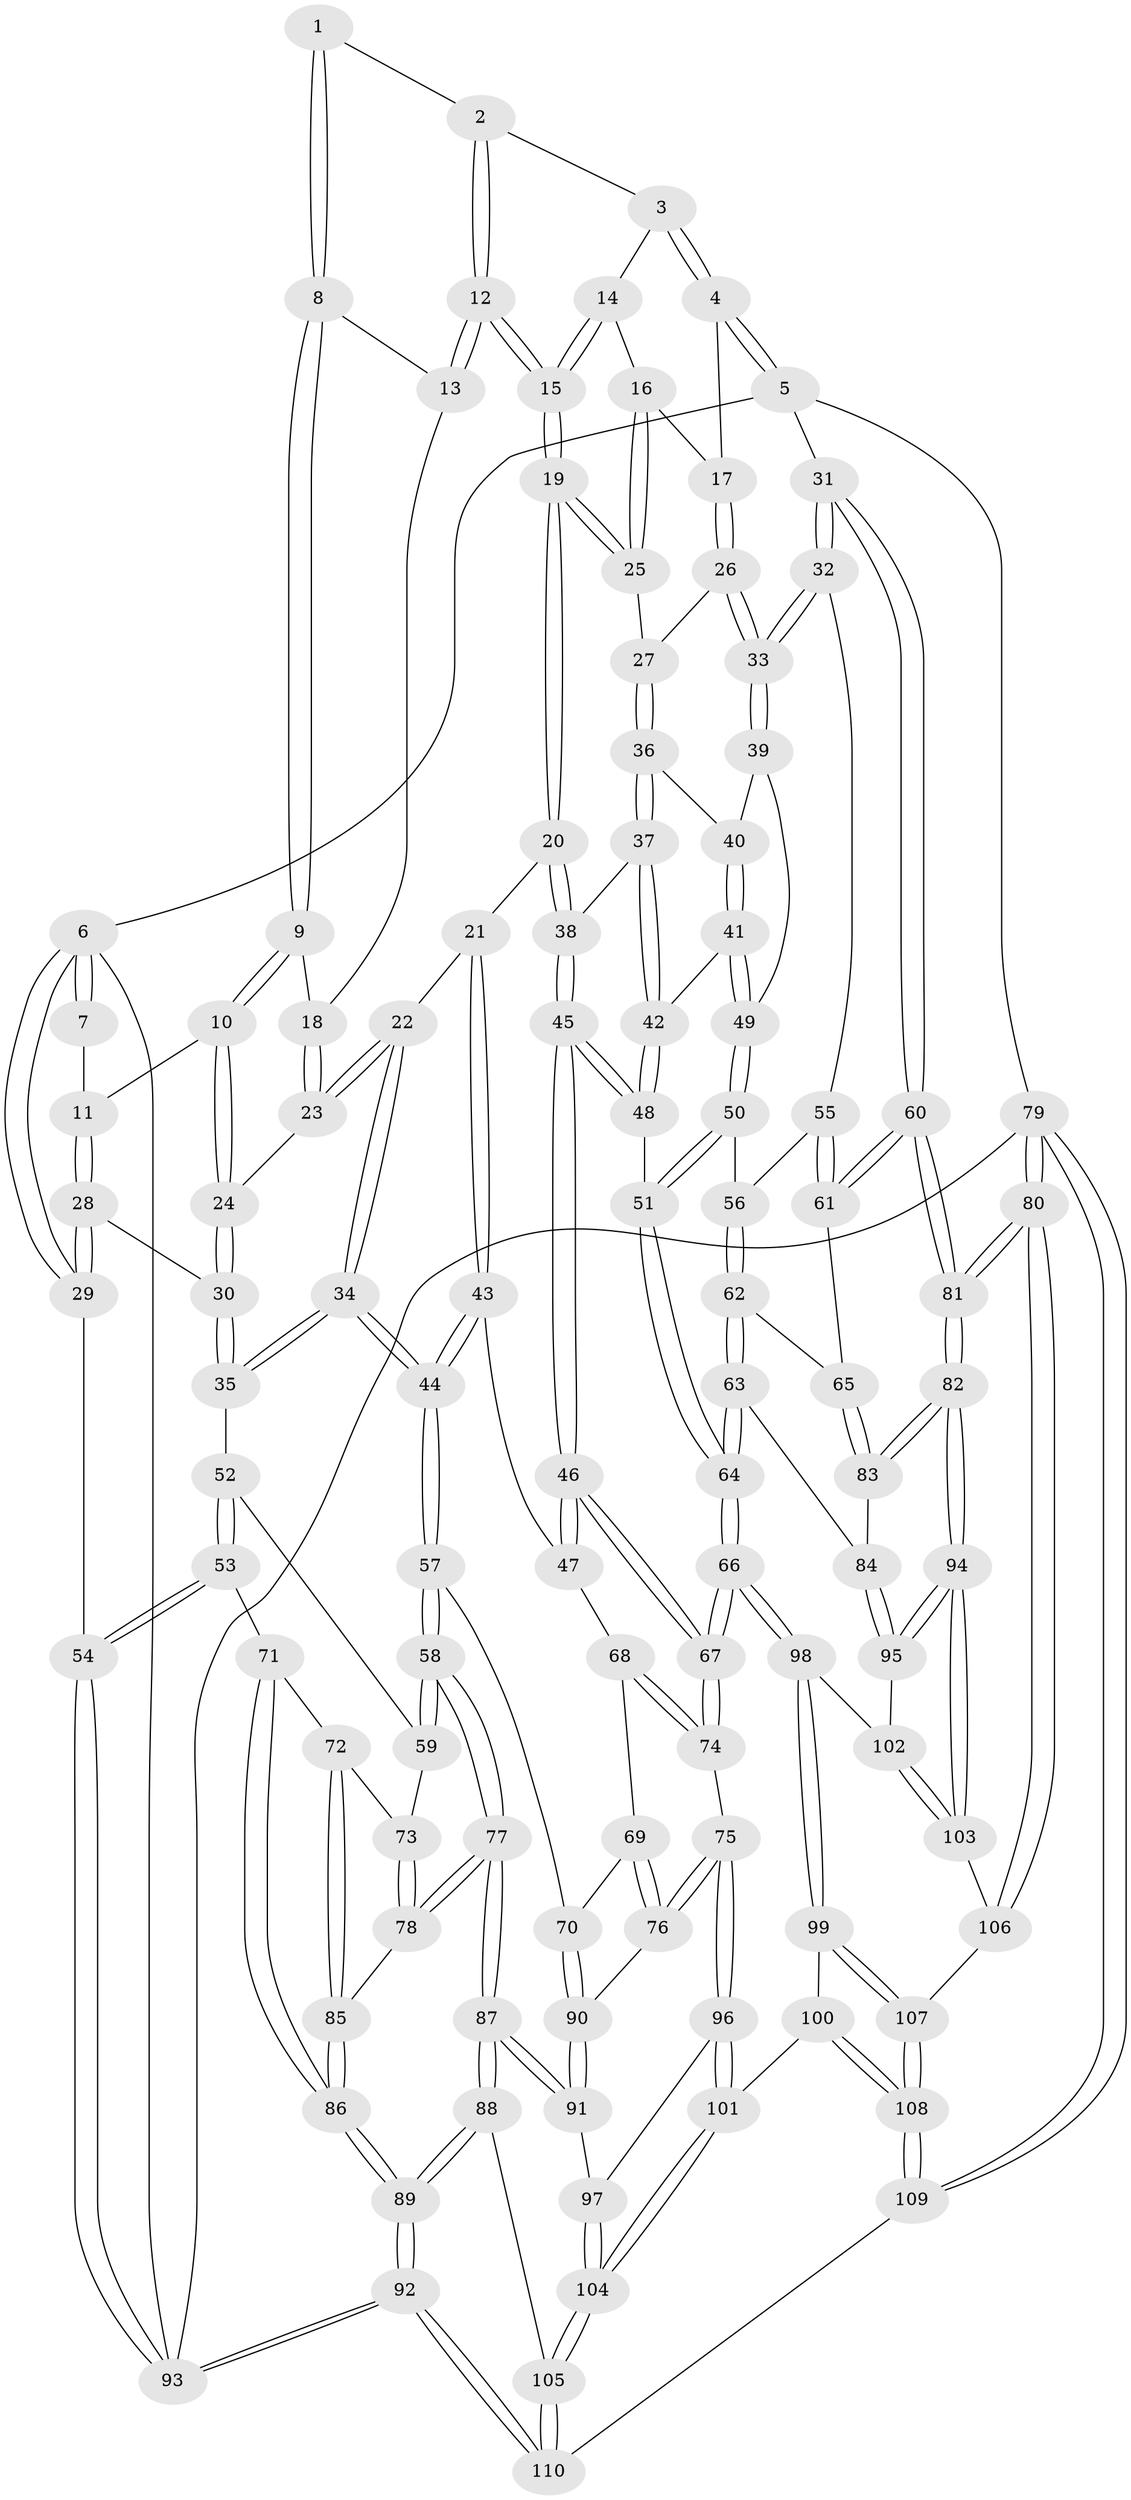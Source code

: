 // Generated by graph-tools (version 1.1) at 2025/38/03/09/25 02:38:39]
// undirected, 110 vertices, 272 edges
graph export_dot {
graph [start="1"]
  node [color=gray90,style=filled];
  1 [pos="+0.11244955246148583+0"];
  2 [pos="+0.34394364863206756+0"];
  3 [pos="+0.4728338946859515+0"];
  4 [pos="+1+0"];
  5 [pos="+1+0"];
  6 [pos="+0+0"];
  7 [pos="+0.06953136228160199+0"];
  8 [pos="+0.17913082639652442+0.06022821515285042"];
  9 [pos="+0.17006329229566478+0.12146145650380427"];
  10 [pos="+0.14665532245146354+0.16186124998960055"];
  11 [pos="+0.0704159278318108+0.15989013413835587"];
  12 [pos="+0.34473516794392395+0.052919611255909924"];
  13 [pos="+0.3292568355790524+0.0645829081625638"];
  14 [pos="+0.5211742423667325+0.011592441698505294"];
  15 [pos="+0.4402936593384847+0.1631464882120377"];
  16 [pos="+0.6447688813545136+0.12946664826923418"];
  17 [pos="+0.8331242693100369+0.022097846335575582"];
  18 [pos="+0.30906052609795914+0.0857416017626634"];
  19 [pos="+0.4795613364465902+0.26182485947516176"];
  20 [pos="+0.4792048119583215+0.2627070927635223"];
  21 [pos="+0.45575181437176615+0.2802867282776104"];
  22 [pos="+0.3955962108205412+0.28555340138974095"];
  23 [pos="+0.2417637876180815+0.23922510732250463"];
  24 [pos="+0.22939111697441802+0.24054928251103116"];
  25 [pos="+0.5934755842366258+0.19305150456290762"];
  26 [pos="+0.8086204076675659+0.24570261856785364"];
  27 [pos="+0.7304283305233552+0.3005831070871345"];
  28 [pos="+0+0.2627193142151555"];
  29 [pos="+0+0.2803233218848739"];
  30 [pos="+0.1612014768263313+0.35753177171672756"];
  31 [pos="+1+0.3434320011994947"];
  32 [pos="+0.9377881499004656+0.4093412439177669"];
  33 [pos="+0.9241738789426657+0.4018644879364586"];
  34 [pos="+0.23282530589867184+0.45647507832022155"];
  35 [pos="+0.18716227742978062+0.43476584524465134"];
  36 [pos="+0.7189424285569957+0.34268875654679115"];
  37 [pos="+0.6640608418440632+0.3773429382905759"];
  38 [pos="+0.582589520028498+0.36059771605522867"];
  39 [pos="+0.8348506479441612+0.4005779013957956"];
  40 [pos="+0.7735089673738967+0.3852741858429912"];
  41 [pos="+0.7261869750666374+0.45474272293642964"];
  42 [pos="+0.687419008580517+0.44637418227162884"];
  43 [pos="+0.43840990329106105+0.4100894040876652"];
  44 [pos="+0.29696547001880624+0.5396844859940902"];
  45 [pos="+0.5784266498445272+0.5256654356606041"];
  46 [pos="+0.5648578502979077+0.5402493771872919"];
  47 [pos="+0.5137342012863364+0.5387295157840473"];
  48 [pos="+0.6493884378869176+0.5069343390341091"];
  49 [pos="+0.7468162208878127+0.4724122281179784"];
  50 [pos="+0.7694773285158808+0.5236084620500223"];
  51 [pos="+0.7247176388994803+0.5557156719094096"];
  52 [pos="+0.159439499543342+0.45380658979587174"];
  53 [pos="+0+0.5266117113190041"];
  54 [pos="+0+0.5236557652347915"];
  55 [pos="+0.9257974631428578+0.43179656803781646"];
  56 [pos="+0.8084348458223796+0.5265441100029583"];
  57 [pos="+0.30836334288024325+0.6002886609055301"];
  58 [pos="+0.2760617481800969+0.6298597985774633"];
  59 [pos="+0.12020482099924705+0.582250443526264"];
  60 [pos="+1+0.7030551659134335"];
  61 [pos="+0.920802679585991+0.5986492072390825"];
  62 [pos="+0.8350514112332785+0.6186468328779706"];
  63 [pos="+0.7488887745924466+0.7104433004309372"];
  64 [pos="+0.6976593552048033+0.7313639553210066"];
  65 [pos="+0.8988454650553147+0.6162143227988999"];
  66 [pos="+0.6969198672541913+0.732039029975586"];
  67 [pos="+0.6375853449411173+0.695416665267947"];
  68 [pos="+0.4949037865446528+0.5532112793376336"];
  69 [pos="+0.494384079921804+0.5535386321988068"];
  70 [pos="+0.31459187694527424+0.6023442908559006"];
  71 [pos="+0+0.5866105523702382"];
  72 [pos="+0.02121223090092306+0.5896266940888696"];
  73 [pos="+0.11240167143760996+0.5857319135193841"];
  74 [pos="+0.5316036838914346+0.7058673786609289"];
  75 [pos="+0.47474353179701867+0.7181923147160085"];
  76 [pos="+0.47030204381558033+0.7149200270001883"];
  77 [pos="+0.24891483445176463+0.6784689527071043"];
  78 [pos="+0.13184647329797008+0.6840845168147154"];
  79 [pos="+1+1"];
  80 [pos="+1+1"];
  81 [pos="+1+0.8586127431761424"];
  82 [pos="+1+0.8313793071308185"];
  83 [pos="+0.913866047120168+0.6976297737136239"];
  84 [pos="+0.827739821091907+0.7213440441074891"];
  85 [pos="+0.13107909176216853+0.6844603751971542"];
  86 [pos="+0.08697308543925697+0.7237467459800784"];
  87 [pos="+0.2412144493318247+0.8145385495351374"];
  88 [pos="+0.21124474916431552+0.8606347964001718"];
  89 [pos="+0+1"];
  90 [pos="+0.40405728466815793+0.6923953527822728"];
  91 [pos="+0.35660817013857987+0.8054296596173558"];
  92 [pos="+0+1"];
  93 [pos="+0+1"];
  94 [pos="+1+0.8327044046547011"];
  95 [pos="+0.9164817920050172+0.7967295141818452"];
  96 [pos="+0.4738578401760802+0.7477954507081213"];
  97 [pos="+0.41545363512522077+0.8403927511835136"];
  98 [pos="+0.6967622182165019+0.7537445590051863"];
  99 [pos="+0.6855086883571493+0.791677048907095"];
  100 [pos="+0.6122945708379518+0.8802680899236712"];
  101 [pos="+0.5706410385337617+0.8856436638990844"];
  102 [pos="+0.8270960257373567+0.8145675763799529"];
  103 [pos="+0.8660600826301814+0.8967311951415663"];
  104 [pos="+0.4552288690437123+0.940172932403615"];
  105 [pos="+0.44424359306007755+0.957815844316521"];
  106 [pos="+0.8259121420730751+0.9350439155867989"];
  107 [pos="+0.8109936621814804+0.9424583172107343"];
  108 [pos="+0.731339665698416+1"];
  109 [pos="+0.7355746048278469+1"];
  110 [pos="+0.3955403951304889+1"];
  1 -- 2;
  1 -- 8;
  1 -- 8;
  2 -- 3;
  2 -- 12;
  2 -- 12;
  3 -- 4;
  3 -- 4;
  3 -- 14;
  4 -- 5;
  4 -- 5;
  4 -- 17;
  5 -- 6;
  5 -- 31;
  5 -- 79;
  6 -- 7;
  6 -- 7;
  6 -- 29;
  6 -- 29;
  6 -- 93;
  7 -- 11;
  8 -- 9;
  8 -- 9;
  8 -- 13;
  9 -- 10;
  9 -- 10;
  9 -- 18;
  10 -- 11;
  10 -- 24;
  10 -- 24;
  11 -- 28;
  11 -- 28;
  12 -- 13;
  12 -- 13;
  12 -- 15;
  12 -- 15;
  13 -- 18;
  14 -- 15;
  14 -- 15;
  14 -- 16;
  15 -- 19;
  15 -- 19;
  16 -- 17;
  16 -- 25;
  16 -- 25;
  17 -- 26;
  17 -- 26;
  18 -- 23;
  18 -- 23;
  19 -- 20;
  19 -- 20;
  19 -- 25;
  19 -- 25;
  20 -- 21;
  20 -- 38;
  20 -- 38;
  21 -- 22;
  21 -- 43;
  21 -- 43;
  22 -- 23;
  22 -- 23;
  22 -- 34;
  22 -- 34;
  23 -- 24;
  24 -- 30;
  24 -- 30;
  25 -- 27;
  26 -- 27;
  26 -- 33;
  26 -- 33;
  27 -- 36;
  27 -- 36;
  28 -- 29;
  28 -- 29;
  28 -- 30;
  29 -- 54;
  30 -- 35;
  30 -- 35;
  31 -- 32;
  31 -- 32;
  31 -- 60;
  31 -- 60;
  32 -- 33;
  32 -- 33;
  32 -- 55;
  33 -- 39;
  33 -- 39;
  34 -- 35;
  34 -- 35;
  34 -- 44;
  34 -- 44;
  35 -- 52;
  36 -- 37;
  36 -- 37;
  36 -- 40;
  37 -- 38;
  37 -- 42;
  37 -- 42;
  38 -- 45;
  38 -- 45;
  39 -- 40;
  39 -- 49;
  40 -- 41;
  40 -- 41;
  41 -- 42;
  41 -- 49;
  41 -- 49;
  42 -- 48;
  42 -- 48;
  43 -- 44;
  43 -- 44;
  43 -- 47;
  44 -- 57;
  44 -- 57;
  45 -- 46;
  45 -- 46;
  45 -- 48;
  45 -- 48;
  46 -- 47;
  46 -- 47;
  46 -- 67;
  46 -- 67;
  47 -- 68;
  48 -- 51;
  49 -- 50;
  49 -- 50;
  50 -- 51;
  50 -- 51;
  50 -- 56;
  51 -- 64;
  51 -- 64;
  52 -- 53;
  52 -- 53;
  52 -- 59;
  53 -- 54;
  53 -- 54;
  53 -- 71;
  54 -- 93;
  54 -- 93;
  55 -- 56;
  55 -- 61;
  55 -- 61;
  56 -- 62;
  56 -- 62;
  57 -- 58;
  57 -- 58;
  57 -- 70;
  58 -- 59;
  58 -- 59;
  58 -- 77;
  58 -- 77;
  59 -- 73;
  60 -- 61;
  60 -- 61;
  60 -- 81;
  60 -- 81;
  61 -- 65;
  62 -- 63;
  62 -- 63;
  62 -- 65;
  63 -- 64;
  63 -- 64;
  63 -- 84;
  64 -- 66;
  64 -- 66;
  65 -- 83;
  65 -- 83;
  66 -- 67;
  66 -- 67;
  66 -- 98;
  66 -- 98;
  67 -- 74;
  67 -- 74;
  68 -- 69;
  68 -- 74;
  68 -- 74;
  69 -- 70;
  69 -- 76;
  69 -- 76;
  70 -- 90;
  70 -- 90;
  71 -- 72;
  71 -- 86;
  71 -- 86;
  72 -- 73;
  72 -- 85;
  72 -- 85;
  73 -- 78;
  73 -- 78;
  74 -- 75;
  75 -- 76;
  75 -- 76;
  75 -- 96;
  75 -- 96;
  76 -- 90;
  77 -- 78;
  77 -- 78;
  77 -- 87;
  77 -- 87;
  78 -- 85;
  79 -- 80;
  79 -- 80;
  79 -- 109;
  79 -- 109;
  79 -- 93;
  80 -- 81;
  80 -- 81;
  80 -- 106;
  80 -- 106;
  81 -- 82;
  81 -- 82;
  82 -- 83;
  82 -- 83;
  82 -- 94;
  82 -- 94;
  83 -- 84;
  84 -- 95;
  84 -- 95;
  85 -- 86;
  85 -- 86;
  86 -- 89;
  86 -- 89;
  87 -- 88;
  87 -- 88;
  87 -- 91;
  87 -- 91;
  88 -- 89;
  88 -- 89;
  88 -- 105;
  89 -- 92;
  89 -- 92;
  90 -- 91;
  90 -- 91;
  91 -- 97;
  92 -- 93;
  92 -- 93;
  92 -- 110;
  92 -- 110;
  94 -- 95;
  94 -- 95;
  94 -- 103;
  94 -- 103;
  95 -- 102;
  96 -- 97;
  96 -- 101;
  96 -- 101;
  97 -- 104;
  97 -- 104;
  98 -- 99;
  98 -- 99;
  98 -- 102;
  99 -- 100;
  99 -- 107;
  99 -- 107;
  100 -- 101;
  100 -- 108;
  100 -- 108;
  101 -- 104;
  101 -- 104;
  102 -- 103;
  102 -- 103;
  103 -- 106;
  104 -- 105;
  104 -- 105;
  105 -- 110;
  105 -- 110;
  106 -- 107;
  107 -- 108;
  107 -- 108;
  108 -- 109;
  108 -- 109;
  109 -- 110;
}
